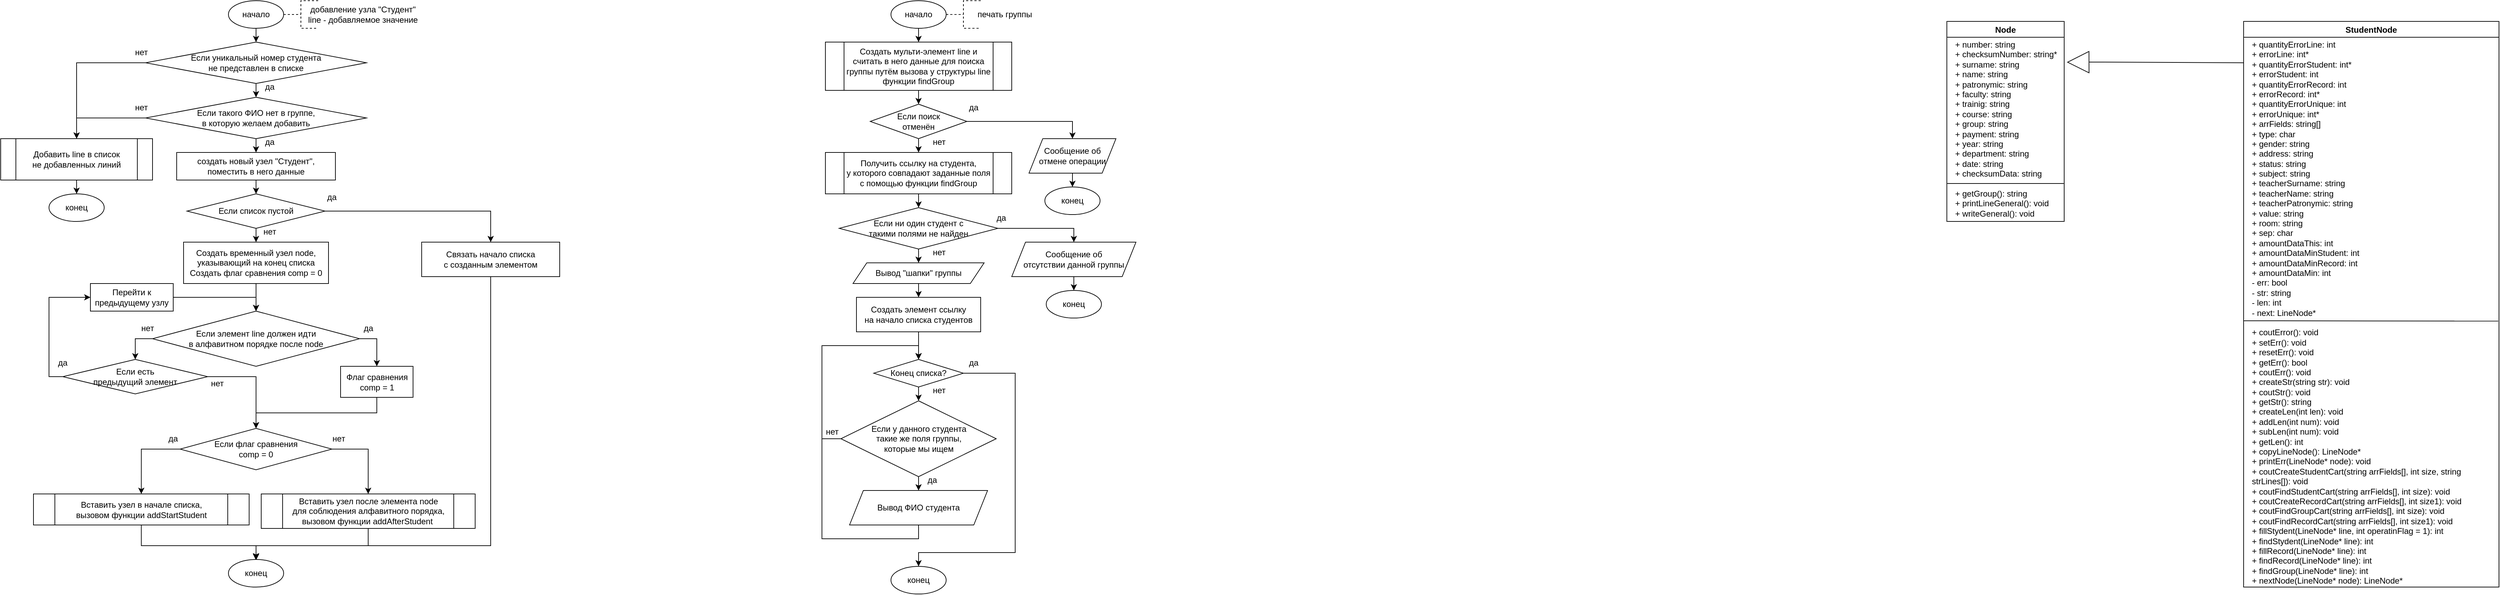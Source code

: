 <mxfile version="20.7.4" type="device"><diagram id="Lm7nN2wDdbGo0v8E4YQQ" name="Страница 1"><mxGraphModel dx="2607" dy="1433" grid="1" gridSize="10" guides="1" tooltips="1" connect="1" arrows="1" fold="1" page="1" pageScale="1" pageWidth="827" pageHeight="1169" math="0" shadow="0"><root><mxCell id="0"/><mxCell id="1" parent="0"/><mxCell id="z3A8PXHbxHYnLgfRb9sS-6" style="edgeStyle=orthogonalEdgeStyle;rounded=0;orthogonalLoop=1;jettySize=auto;html=1;exitX=0.5;exitY=1;exitDx=0;exitDy=0;entryX=0.5;entryY=0;entryDx=0;entryDy=0;" parent="1" source="z3A8PXHbxHYnLgfRb9sS-1" target="z3A8PXHbxHYnLgfRb9sS-5" edge="1"><mxGeometry relative="1" as="geometry"/></mxCell><mxCell id="z3A8PXHbxHYnLgfRb9sS-1" value="начало" style="ellipse;whiteSpace=wrap;html=1;" parent="1" vertex="1"><mxGeometry x="400" y="40" width="80" height="40" as="geometry"/></mxCell><mxCell id="z3A8PXHbxHYnLgfRb9sS-2" value="" style="strokeWidth=1;html=1;shape=mxgraph.flowchart.annotation_2;align=left;labelPosition=right;pointerEvents=1;dashed=1;" parent="1" vertex="1"><mxGeometry x="480" y="40" width="50" height="40" as="geometry"/></mxCell><mxCell id="z3A8PXHbxHYnLgfRb9sS-3" value="добавление узла &quot;Студент&quot;&lt;br&gt;line - добавляемое значение" style="text;html=1;strokeColor=none;fillColor=none;align=center;verticalAlign=middle;whiteSpace=wrap;rounded=0;dashed=1;strokeWidth=1;" parent="1" vertex="1"><mxGeometry x="500" y="40" width="190" height="40" as="geometry"/></mxCell><mxCell id="z3A8PXHbxHYnLgfRb9sS-8" style="edgeStyle=orthogonalEdgeStyle;rounded=0;orthogonalLoop=1;jettySize=auto;html=1;exitX=0.5;exitY=1;exitDx=0;exitDy=0;entryX=0.5;entryY=0;entryDx=0;entryDy=0;" parent="1" source="z3A8PXHbxHYnLgfRb9sS-5" target="z3A8PXHbxHYnLgfRb9sS-7" edge="1"><mxGeometry relative="1" as="geometry"/></mxCell><mxCell id="z3A8PXHbxHYnLgfRb9sS-57" style="edgeStyle=orthogonalEdgeStyle;rounded=0;orthogonalLoop=1;jettySize=auto;html=1;exitX=0;exitY=0.5;exitDx=0;exitDy=0;entryX=0.5;entryY=0;entryDx=0;entryDy=0;" parent="1" source="z3A8PXHbxHYnLgfRb9sS-5" target="z3A8PXHbxHYnLgfRb9sS-54" edge="1"><mxGeometry relative="1" as="geometry"/></mxCell><mxCell id="z3A8PXHbxHYnLgfRb9sS-5" value="Если уникальный номер студента&lt;br&gt;не представлен в списке" style="rhombus;whiteSpace=wrap;html=1;strokeWidth=1;" parent="1" vertex="1"><mxGeometry x="280" y="100" width="320" height="60" as="geometry"/></mxCell><mxCell id="z3A8PXHbxHYnLgfRb9sS-11" style="edgeStyle=orthogonalEdgeStyle;rounded=0;orthogonalLoop=1;jettySize=auto;html=1;exitX=0.5;exitY=1;exitDx=0;exitDy=0;entryX=0.5;entryY=0;entryDx=0;entryDy=0;" parent="1" source="z3A8PXHbxHYnLgfRb9sS-7" target="z3A8PXHbxHYnLgfRb9sS-10" edge="1"><mxGeometry relative="1" as="geometry"/></mxCell><mxCell id="z3A8PXHbxHYnLgfRb9sS-55" style="edgeStyle=orthogonalEdgeStyle;rounded=0;orthogonalLoop=1;jettySize=auto;html=1;exitX=0;exitY=0.5;exitDx=0;exitDy=0;entryX=0.5;entryY=0;entryDx=0;entryDy=0;" parent="1" source="z3A8PXHbxHYnLgfRb9sS-7" target="z3A8PXHbxHYnLgfRb9sS-54" edge="1"><mxGeometry relative="1" as="geometry"/></mxCell><mxCell id="z3A8PXHbxHYnLgfRb9sS-7" value="Если такого ФИО нет в группе,&lt;br&gt;в которую желаем добавить" style="rhombus;whiteSpace=wrap;html=1;strokeWidth=1;" parent="1" vertex="1"><mxGeometry x="280" y="180" width="320" height="60" as="geometry"/></mxCell><mxCell id="z3A8PXHbxHYnLgfRb9sS-9" value="да" style="text;html=1;strokeColor=none;fillColor=none;align=center;verticalAlign=middle;whiteSpace=wrap;rounded=0;strokeWidth=1;" parent="1" vertex="1"><mxGeometry x="430" y="150" width="60" height="30" as="geometry"/></mxCell><mxCell id="z3A8PXHbxHYnLgfRb9sS-14" style="edgeStyle=orthogonalEdgeStyle;rounded=0;orthogonalLoop=1;jettySize=auto;html=1;exitX=0.5;exitY=1;exitDx=0;exitDy=0;entryX=0.5;entryY=0;entryDx=0;entryDy=0;" parent="1" source="z3A8PXHbxHYnLgfRb9sS-10" target="z3A8PXHbxHYnLgfRb9sS-13" edge="1"><mxGeometry relative="1" as="geometry"/></mxCell><mxCell id="z3A8PXHbxHYnLgfRb9sS-10" value="создать новый узел &quot;Студент&quot;,&lt;br&gt;поместить в него данные" style="rounded=0;whiteSpace=wrap;html=1;strokeWidth=1;" parent="1" vertex="1"><mxGeometry x="325" y="260" width="230" height="40" as="geometry"/></mxCell><mxCell id="z3A8PXHbxHYnLgfRb9sS-12" value="да" style="text;html=1;strokeColor=none;fillColor=none;align=center;verticalAlign=middle;whiteSpace=wrap;rounded=0;strokeWidth=1;" parent="1" vertex="1"><mxGeometry x="430" y="230" width="60" height="30" as="geometry"/></mxCell><mxCell id="z3A8PXHbxHYnLgfRb9sS-16" style="edgeStyle=orthogonalEdgeStyle;rounded=0;orthogonalLoop=1;jettySize=auto;html=1;exitX=1;exitY=0.5;exitDx=0;exitDy=0;" parent="1" source="z3A8PXHbxHYnLgfRb9sS-13" target="z3A8PXHbxHYnLgfRb9sS-15" edge="1"><mxGeometry relative="1" as="geometry"/></mxCell><mxCell id="z3A8PXHbxHYnLgfRb9sS-19" style="edgeStyle=orthogonalEdgeStyle;rounded=0;orthogonalLoop=1;jettySize=auto;html=1;exitX=0.5;exitY=1;exitDx=0;exitDy=0;entryX=0.5;entryY=0;entryDx=0;entryDy=0;" parent="1" source="z3A8PXHbxHYnLgfRb9sS-13" target="z3A8PXHbxHYnLgfRb9sS-18" edge="1"><mxGeometry relative="1" as="geometry"/></mxCell><mxCell id="z3A8PXHbxHYnLgfRb9sS-13" value="Если список пустой" style="rhombus;whiteSpace=wrap;html=1;strokeWidth=1;" parent="1" vertex="1"><mxGeometry x="340" y="320" width="200" height="50" as="geometry"/></mxCell><mxCell id="z3A8PXHbxHYnLgfRb9sS-53" style="edgeStyle=orthogonalEdgeStyle;rounded=0;orthogonalLoop=1;jettySize=auto;html=1;exitX=0.5;exitY=1;exitDx=0;exitDy=0;" parent="1" source="z3A8PXHbxHYnLgfRb9sS-15" edge="1"><mxGeometry relative="1" as="geometry"><mxPoint x="440" y="851.143" as="targetPoint"/><Array as="points"><mxPoint x="780" y="440"/><mxPoint x="780" y="830"/><mxPoint x="440" y="830"/></Array></mxGeometry></mxCell><mxCell id="z3A8PXHbxHYnLgfRb9sS-15" value="Связать начало списка&lt;br&gt;с созданным элементом" style="rounded=0;whiteSpace=wrap;html=1;strokeWidth=1;" parent="1" vertex="1"><mxGeometry x="680" y="390" width="200" height="50" as="geometry"/></mxCell><mxCell id="z3A8PXHbxHYnLgfRb9sS-17" value="да" style="text;html=1;strokeColor=none;fillColor=none;align=center;verticalAlign=middle;whiteSpace=wrap;rounded=0;strokeWidth=1;" parent="1" vertex="1"><mxGeometry x="520" y="310" width="60" height="30" as="geometry"/></mxCell><mxCell id="z3A8PXHbxHYnLgfRb9sS-33" style="edgeStyle=orthogonalEdgeStyle;rounded=0;orthogonalLoop=1;jettySize=auto;html=1;exitX=0.5;exitY=1;exitDx=0;exitDy=0;entryX=0.5;entryY=0;entryDx=0;entryDy=0;" parent="1" source="z3A8PXHbxHYnLgfRb9sS-18" target="z3A8PXHbxHYnLgfRb9sS-21" edge="1"><mxGeometry relative="1" as="geometry"/></mxCell><mxCell id="z3A8PXHbxHYnLgfRb9sS-18" value="Создать временный узел node,&lt;br&gt;указывающий на конец списка&lt;br&gt;Создать флаг сравнения comp = 0" style="rounded=0;whiteSpace=wrap;html=1;strokeWidth=1;" parent="1" vertex="1"><mxGeometry x="335" y="390" width="210" height="60" as="geometry"/></mxCell><mxCell id="z3A8PXHbxHYnLgfRb9sS-20" value="нет" style="text;html=1;strokeColor=none;fillColor=none;align=center;verticalAlign=middle;whiteSpace=wrap;rounded=0;strokeWidth=1;" parent="1" vertex="1"><mxGeometry x="430" y="360" width="60" height="30" as="geometry"/></mxCell><mxCell id="z3A8PXHbxHYnLgfRb9sS-25" style="edgeStyle=orthogonalEdgeStyle;rounded=0;orthogonalLoop=1;jettySize=auto;html=1;exitX=1;exitY=0.5;exitDx=0;exitDy=0;entryX=0.5;entryY=0;entryDx=0;entryDy=0;" parent="1" source="z3A8PXHbxHYnLgfRb9sS-21" target="z3A8PXHbxHYnLgfRb9sS-23" edge="1"><mxGeometry relative="1" as="geometry"/></mxCell><mxCell id="z3A8PXHbxHYnLgfRb9sS-35" style="edgeStyle=orthogonalEdgeStyle;rounded=0;orthogonalLoop=1;jettySize=auto;html=1;exitX=0;exitY=0.5;exitDx=0;exitDy=0;entryX=0.5;entryY=0;entryDx=0;entryDy=0;" parent="1" source="z3A8PXHbxHYnLgfRb9sS-21" target="z3A8PXHbxHYnLgfRb9sS-27" edge="1"><mxGeometry relative="1" as="geometry"/></mxCell><mxCell id="z3A8PXHbxHYnLgfRb9sS-21" value="Если элемент line должен идти&lt;br&gt;в алфавитном порядке после node" style="rhombus;whiteSpace=wrap;html=1;strokeWidth=1;" parent="1" vertex="1"><mxGeometry x="290" y="490" width="300" height="80" as="geometry"/></mxCell><mxCell id="z3A8PXHbxHYnLgfRb9sS-38" style="edgeStyle=orthogonalEdgeStyle;rounded=0;orthogonalLoop=1;jettySize=auto;html=1;exitX=0.5;exitY=1;exitDx=0;exitDy=0;entryX=0.5;entryY=0;entryDx=0;entryDy=0;" parent="1" source="z3A8PXHbxHYnLgfRb9sS-23" target="z3A8PXHbxHYnLgfRb9sS-36" edge="1"><mxGeometry relative="1" as="geometry"/></mxCell><mxCell id="z3A8PXHbxHYnLgfRb9sS-23" value="Флаг сравнения comp = 1" style="rounded=0;whiteSpace=wrap;html=1;strokeWidth=1;" parent="1" vertex="1"><mxGeometry x="562.5" y="570" width="105" height="45" as="geometry"/></mxCell><mxCell id="z3A8PXHbxHYnLgfRb9sS-26" value="да" style="text;html=1;strokeColor=none;fillColor=none;align=center;verticalAlign=middle;whiteSpace=wrap;rounded=0;strokeWidth=1;" parent="1" vertex="1"><mxGeometry x="572.5" y="500" width="60" height="30" as="geometry"/></mxCell><mxCell id="z3A8PXHbxHYnLgfRb9sS-37" style="edgeStyle=orthogonalEdgeStyle;rounded=0;orthogonalLoop=1;jettySize=auto;html=1;exitX=1;exitY=0.5;exitDx=0;exitDy=0;entryX=0.5;entryY=0;entryDx=0;entryDy=0;" parent="1" source="z3A8PXHbxHYnLgfRb9sS-27" target="z3A8PXHbxHYnLgfRb9sS-36" edge="1"><mxGeometry relative="1" as="geometry"/></mxCell><mxCell id="z3A8PXHbxHYnLgfRb9sS-44" style="edgeStyle=orthogonalEdgeStyle;rounded=0;orthogonalLoop=1;jettySize=auto;html=1;exitX=0;exitY=0.5;exitDx=0;exitDy=0;entryX=0;entryY=0.5;entryDx=0;entryDy=0;" parent="1" source="z3A8PXHbxHYnLgfRb9sS-27" target="z3A8PXHbxHYnLgfRb9sS-41" edge="1"><mxGeometry relative="1" as="geometry"/></mxCell><mxCell id="z3A8PXHbxHYnLgfRb9sS-27" value="Если есть&lt;br&gt;предыдущий элемент" style="rhombus;whiteSpace=wrap;html=1;strokeWidth=1;" parent="1" vertex="1"><mxGeometry x="160" y="560" width="210" height="50" as="geometry"/></mxCell><mxCell id="z3A8PXHbxHYnLgfRb9sS-29" value="нет" style="text;html=1;strokeColor=none;fillColor=none;align=center;verticalAlign=middle;whiteSpace=wrap;rounded=0;strokeWidth=1;" parent="1" vertex="1"><mxGeometry x="252.5" y="500" width="60" height="30" as="geometry"/></mxCell><mxCell id="z3A8PXHbxHYnLgfRb9sS-48" style="edgeStyle=orthogonalEdgeStyle;rounded=0;orthogonalLoop=1;jettySize=auto;html=1;exitX=1;exitY=0.5;exitDx=0;exitDy=0;entryX=0.5;entryY=0;entryDx=0;entryDy=0;" parent="1" source="z3A8PXHbxHYnLgfRb9sS-36" target="z3A8PXHbxHYnLgfRb9sS-47" edge="1"><mxGeometry relative="1" as="geometry"/></mxCell><mxCell id="z3A8PXHbxHYnLgfRb9sS-49" style="edgeStyle=orthogonalEdgeStyle;rounded=0;orthogonalLoop=1;jettySize=auto;html=1;exitX=0;exitY=0.5;exitDx=0;exitDy=0;entryX=0.5;entryY=0;entryDx=0;entryDy=0;" parent="1" source="z3A8PXHbxHYnLgfRb9sS-36" target="z3A8PXHbxHYnLgfRb9sS-46" edge="1"><mxGeometry relative="1" as="geometry"/></mxCell><mxCell id="z3A8PXHbxHYnLgfRb9sS-36" value="Если флаг сравнения&lt;br&gt;comp = 0" style="rhombus;whiteSpace=wrap;html=1;strokeWidth=1;" parent="1" vertex="1"><mxGeometry x="330" y="660" width="220" height="60" as="geometry"/></mxCell><mxCell id="z3A8PXHbxHYnLgfRb9sS-39" value="нет" style="text;html=1;strokeColor=none;fillColor=none;align=center;verticalAlign=middle;whiteSpace=wrap;rounded=0;strokeWidth=1;" parent="1" vertex="1"><mxGeometry x="354" y="580" width="60" height="30" as="geometry"/></mxCell><mxCell id="z3A8PXHbxHYnLgfRb9sS-40" value="да" style="text;html=1;strokeColor=none;fillColor=none;align=center;verticalAlign=middle;whiteSpace=wrap;rounded=0;strokeWidth=1;" parent="1" vertex="1"><mxGeometry x="130" y="550" width="60" height="30" as="geometry"/></mxCell><mxCell id="z3A8PXHbxHYnLgfRb9sS-43" style="edgeStyle=orthogonalEdgeStyle;rounded=0;orthogonalLoop=1;jettySize=auto;html=1;exitX=1;exitY=0.5;exitDx=0;exitDy=0;entryX=0.5;entryY=0;entryDx=0;entryDy=0;" parent="1" source="z3A8PXHbxHYnLgfRb9sS-41" target="z3A8PXHbxHYnLgfRb9sS-21" edge="1"><mxGeometry relative="1" as="geometry"/></mxCell><mxCell id="z3A8PXHbxHYnLgfRb9sS-41" value="Перейти к&lt;br&gt;предыдущему узлу" style="rounded=0;whiteSpace=wrap;html=1;strokeWidth=1;" parent="1" vertex="1"><mxGeometry x="200" y="450" width="120" height="40" as="geometry"/></mxCell><mxCell id="z3A8PXHbxHYnLgfRb9sS-51" style="edgeStyle=orthogonalEdgeStyle;rounded=0;orthogonalLoop=1;jettySize=auto;html=1;exitX=0.5;exitY=1;exitDx=0;exitDy=0;entryX=0.5;entryY=0;entryDx=0;entryDy=0;" parent="1" source="z3A8PXHbxHYnLgfRb9sS-46" target="z3A8PXHbxHYnLgfRb9sS-50" edge="1"><mxGeometry relative="1" as="geometry"><Array as="points"><mxPoint x="274" y="830"/><mxPoint x="440" y="830"/></Array></mxGeometry></mxCell><mxCell id="z3A8PXHbxHYnLgfRb9sS-46" value="Вставить узел в начале списка,&lt;br&gt;вызовом функции&amp;nbsp;addStartStudent" style="shape=process;whiteSpace=wrap;html=1;backgroundOutline=1;strokeWidth=1;" parent="1" vertex="1"><mxGeometry x="117.5" y="755" width="312.5" height="45" as="geometry"/></mxCell><mxCell id="z3A8PXHbxHYnLgfRb9sS-52" style="edgeStyle=orthogonalEdgeStyle;rounded=0;orthogonalLoop=1;jettySize=auto;html=1;exitX=0.5;exitY=1;exitDx=0;exitDy=0;" parent="1" source="z3A8PXHbxHYnLgfRb9sS-47" edge="1"><mxGeometry relative="1" as="geometry"><mxPoint x="440" y="850" as="targetPoint"/><Array as="points"><mxPoint x="602" y="830"/><mxPoint x="440" y="830"/></Array></mxGeometry></mxCell><mxCell id="z3A8PXHbxHYnLgfRb9sS-47" value="Вставить узел после элемента node&lt;br&gt;для соблюдения алфавитного порядка,&lt;br&gt;вызовом функции&amp;nbsp;addAfterStudent&amp;nbsp;" style="shape=process;whiteSpace=wrap;html=1;backgroundOutline=1;strokeWidth=1;" parent="1" vertex="1"><mxGeometry x="447.5" y="755" width="310" height="50" as="geometry"/></mxCell><mxCell id="z3A8PXHbxHYnLgfRb9sS-50" value="конец" style="ellipse;whiteSpace=wrap;html=1;strokeWidth=1;" parent="1" vertex="1"><mxGeometry x="400" y="850" width="80" height="40" as="geometry"/></mxCell><mxCell id="z3A8PXHbxHYnLgfRb9sS-59" style="edgeStyle=orthogonalEdgeStyle;rounded=0;orthogonalLoop=1;jettySize=auto;html=1;exitX=0.5;exitY=1;exitDx=0;exitDy=0;entryX=0.5;entryY=0;entryDx=0;entryDy=0;" parent="1" source="z3A8PXHbxHYnLgfRb9sS-54" target="z3A8PXHbxHYnLgfRb9sS-58" edge="1"><mxGeometry relative="1" as="geometry"/></mxCell><mxCell id="z3A8PXHbxHYnLgfRb9sS-54" value="Добавить line в список&lt;br&gt;не добавленных линий" style="shape=process;whiteSpace=wrap;html=1;backgroundOutline=1;strokeWidth=1;" parent="1" vertex="1"><mxGeometry x="70" y="240" width="220" height="60" as="geometry"/></mxCell><mxCell id="z3A8PXHbxHYnLgfRb9sS-58" value="конец" style="ellipse;whiteSpace=wrap;html=1;" parent="1" vertex="1"><mxGeometry x="140" y="320" width="80" height="40" as="geometry"/></mxCell><mxCell id="z3A8PXHbxHYnLgfRb9sS-60" value="нет" style="text;html=1;strokeColor=none;fillColor=none;align=center;verticalAlign=middle;whiteSpace=wrap;rounded=0;strokeWidth=1;" parent="1" vertex="1"><mxGeometry x="243.75" y="100" width="60" height="30" as="geometry"/></mxCell><mxCell id="z3A8PXHbxHYnLgfRb9sS-61" value="нет" style="text;html=1;strokeColor=none;fillColor=none;align=center;verticalAlign=middle;whiteSpace=wrap;rounded=0;strokeWidth=1;" parent="1" vertex="1"><mxGeometry x="243.75" y="180" width="60" height="30" as="geometry"/></mxCell><mxCell id="z3A8PXHbxHYnLgfRb9sS-62" value="да" style="text;html=1;strokeColor=none;fillColor=none;align=center;verticalAlign=middle;whiteSpace=wrap;rounded=0;strokeWidth=1;" parent="1" vertex="1"><mxGeometry x="290" y="660" width="60" height="30" as="geometry"/></mxCell><mxCell id="z3A8PXHbxHYnLgfRb9sS-63" value="нет" style="text;html=1;strokeColor=none;fillColor=none;align=center;verticalAlign=middle;whiteSpace=wrap;rounded=0;strokeWidth=1;" parent="1" vertex="1"><mxGeometry x="530" y="660" width="60" height="30" as="geometry"/></mxCell><mxCell id="z3A8PXHbxHYnLgfRb9sS-69" style="edgeStyle=orthogonalEdgeStyle;rounded=0;orthogonalLoop=1;jettySize=auto;html=1;exitX=0.5;exitY=1;exitDx=0;exitDy=0;entryX=0.5;entryY=0;entryDx=0;entryDy=0;" parent="1" source="z3A8PXHbxHYnLgfRb9sS-65" target="z3A8PXHbxHYnLgfRb9sS-68" edge="1"><mxGeometry relative="1" as="geometry"/></mxCell><mxCell id="z3A8PXHbxHYnLgfRb9sS-65" value="начало" style="ellipse;whiteSpace=wrap;html=1;" parent="1" vertex="1"><mxGeometry x="1360" y="40" width="80" height="40" as="geometry"/></mxCell><mxCell id="z3A8PXHbxHYnLgfRb9sS-66" value="" style="strokeWidth=1;html=1;shape=mxgraph.flowchart.annotation_2;align=left;labelPosition=right;pointerEvents=1;dashed=1;" parent="1" vertex="1"><mxGeometry x="1440" y="40" width="50" height="40" as="geometry"/></mxCell><mxCell id="z3A8PXHbxHYnLgfRb9sS-67" value="печать группы" style="text;html=1;strokeColor=none;fillColor=none;align=center;verticalAlign=middle;whiteSpace=wrap;rounded=0;dashed=1;strokeWidth=1;" parent="1" vertex="1"><mxGeometry x="1460" y="45" width="130" height="30" as="geometry"/></mxCell><mxCell id="z3A8PXHbxHYnLgfRb9sS-71" style="edgeStyle=orthogonalEdgeStyle;rounded=0;orthogonalLoop=1;jettySize=auto;html=1;exitX=0.5;exitY=1;exitDx=0;exitDy=0;entryX=0.5;entryY=0;entryDx=0;entryDy=0;" parent="1" source="z3A8PXHbxHYnLgfRb9sS-68" target="z3A8PXHbxHYnLgfRb9sS-70" edge="1"><mxGeometry relative="1" as="geometry"/></mxCell><mxCell id="z3A8PXHbxHYnLgfRb9sS-68" value="Создать мульти-элемент line и&lt;br&gt;считать в него данные для поиска&lt;br&gt;группы путём вызова&amp;nbsp;у структуры line&lt;br&gt;функции findGroup" style="shape=process;whiteSpace=wrap;html=1;backgroundOutline=1;strokeWidth=1;" parent="1" vertex="1"><mxGeometry x="1265" y="100" width="270" height="70" as="geometry"/></mxCell><mxCell id="z3A8PXHbxHYnLgfRb9sS-76" style="edgeStyle=orthogonalEdgeStyle;rounded=0;orthogonalLoop=1;jettySize=auto;html=1;exitX=0.5;exitY=1;exitDx=0;exitDy=0;entryX=0.5;entryY=0;entryDx=0;entryDy=0;" parent="1" source="z3A8PXHbxHYnLgfRb9sS-70" target="z3A8PXHbxHYnLgfRb9sS-75" edge="1"><mxGeometry relative="1" as="geometry"/></mxCell><mxCell id="z3A8PXHbxHYnLgfRb9sS-84" style="edgeStyle=orthogonalEdgeStyle;rounded=0;orthogonalLoop=1;jettySize=auto;html=1;exitX=1;exitY=0.5;exitDx=0;exitDy=0;entryX=0.5;entryY=0;entryDx=0;entryDy=0;" parent="1" source="z3A8PXHbxHYnLgfRb9sS-70" target="z3A8PXHbxHYnLgfRb9sS-81" edge="1"><mxGeometry relative="1" as="geometry"/></mxCell><mxCell id="z3A8PXHbxHYnLgfRb9sS-70" value="Если поиск&lt;br&gt;отменён" style="rhombus;whiteSpace=wrap;html=1;strokeWidth=1;" parent="1" vertex="1"><mxGeometry x="1330" y="190" width="140" height="50" as="geometry"/></mxCell><mxCell id="z3A8PXHbxHYnLgfRb9sS-72" value="конец" style="ellipse;whiteSpace=wrap;html=1;strokeWidth=1;" parent="1" vertex="1"><mxGeometry x="1583" y="310" width="80" height="40" as="geometry"/></mxCell><mxCell id="z3A8PXHbxHYnLgfRb9sS-74" value="да" style="text;html=1;strokeColor=none;fillColor=none;align=center;verticalAlign=middle;whiteSpace=wrap;rounded=0;strokeWidth=1;" parent="1" vertex="1"><mxGeometry x="1450" y="180" width="60" height="30" as="geometry"/></mxCell><mxCell id="z3A8PXHbxHYnLgfRb9sS-78" style="edgeStyle=orthogonalEdgeStyle;rounded=0;orthogonalLoop=1;jettySize=auto;html=1;exitX=0.5;exitY=1;exitDx=0;exitDy=0;entryX=0.5;entryY=0;entryDx=0;entryDy=0;" parent="1" source="z3A8PXHbxHYnLgfRb9sS-75" target="z3A8PXHbxHYnLgfRb9sS-77" edge="1"><mxGeometry relative="1" as="geometry"/></mxCell><mxCell id="z3A8PXHbxHYnLgfRb9sS-75" value="Получить ссылку на студента,&lt;br&gt;у которого совпадают заданные поля&lt;br&gt;с помощью функции findGroup" style="shape=process;whiteSpace=wrap;html=1;backgroundOutline=1;strokeWidth=1;" parent="1" vertex="1"><mxGeometry x="1265" y="260" width="270" height="60" as="geometry"/></mxCell><mxCell id="z3A8PXHbxHYnLgfRb9sS-88" style="edgeStyle=orthogonalEdgeStyle;rounded=0;orthogonalLoop=1;jettySize=auto;html=1;exitX=0.5;exitY=1;exitDx=0;exitDy=0;entryX=0.5;entryY=0;entryDx=0;entryDy=0;" parent="1" source="z3A8PXHbxHYnLgfRb9sS-77" target="z3A8PXHbxHYnLgfRb9sS-87" edge="1"><mxGeometry relative="1" as="geometry"/></mxCell><mxCell id="z3A8PXHbxHYnLgfRb9sS-109" style="edgeStyle=orthogonalEdgeStyle;rounded=0;orthogonalLoop=1;jettySize=auto;html=1;exitX=1;exitY=0.5;exitDx=0;exitDy=0;entryX=0.5;entryY=0;entryDx=0;entryDy=0;" parent="1" source="z3A8PXHbxHYnLgfRb9sS-77" target="z3A8PXHbxHYnLgfRb9sS-108" edge="1"><mxGeometry relative="1" as="geometry"/></mxCell><mxCell id="z3A8PXHbxHYnLgfRb9sS-77" value="Если ни один студент с&lt;br&gt;такими полями не найден" style="rhombus;whiteSpace=wrap;html=1;strokeWidth=1;" parent="1" vertex="1"><mxGeometry x="1285" y="340" width="230" height="60" as="geometry"/></mxCell><mxCell id="z3A8PXHbxHYnLgfRb9sS-79" value="нет" style="text;html=1;strokeColor=none;fillColor=none;align=center;verticalAlign=middle;whiteSpace=wrap;rounded=0;strokeWidth=1;" parent="1" vertex="1"><mxGeometry x="1400" y="230" width="60" height="30" as="geometry"/></mxCell><mxCell id="z3A8PXHbxHYnLgfRb9sS-82" style="edgeStyle=orthogonalEdgeStyle;rounded=0;orthogonalLoop=1;jettySize=auto;html=1;exitX=0.5;exitY=1;exitDx=0;exitDy=0;entryX=0.5;entryY=0;entryDx=0;entryDy=0;" parent="1" source="z3A8PXHbxHYnLgfRb9sS-81" target="z3A8PXHbxHYnLgfRb9sS-72" edge="1"><mxGeometry relative="1" as="geometry"/></mxCell><mxCell id="z3A8PXHbxHYnLgfRb9sS-81" value="Сообщение об&lt;br&gt;отмене операции" style="shape=parallelogram;perimeter=parallelogramPerimeter;whiteSpace=wrap;html=1;fixedSize=1;strokeWidth=1;" parent="1" vertex="1"><mxGeometry x="1560" y="240" width="126" height="50" as="geometry"/></mxCell><mxCell id="z3A8PXHbxHYnLgfRb9sS-85" value="да" style="text;html=1;strokeColor=none;fillColor=none;align=center;verticalAlign=middle;whiteSpace=wrap;rounded=0;strokeWidth=1;" parent="1" vertex="1"><mxGeometry x="1490" y="340" width="60" height="30" as="geometry"/></mxCell><mxCell id="z3A8PXHbxHYnLgfRb9sS-90" style="edgeStyle=orthogonalEdgeStyle;rounded=0;orthogonalLoop=1;jettySize=auto;html=1;exitX=0.5;exitY=1;exitDx=0;exitDy=0;entryX=0.5;entryY=0;entryDx=0;entryDy=0;" parent="1" source="z3A8PXHbxHYnLgfRb9sS-87" target="z3A8PXHbxHYnLgfRb9sS-89" edge="1"><mxGeometry relative="1" as="geometry"/></mxCell><mxCell id="z3A8PXHbxHYnLgfRb9sS-87" value="Вывод &quot;шапки&quot; группы" style="shape=parallelogram;perimeter=parallelogramPerimeter;whiteSpace=wrap;html=1;fixedSize=1;strokeWidth=1;" parent="1" vertex="1"><mxGeometry x="1305" y="420" width="190" height="30" as="geometry"/></mxCell><mxCell id="z3A8PXHbxHYnLgfRb9sS-93" style="edgeStyle=orthogonalEdgeStyle;rounded=0;orthogonalLoop=1;jettySize=auto;html=1;exitX=0.5;exitY=1;exitDx=0;exitDy=0;entryX=0.5;entryY=0;entryDx=0;entryDy=0;" parent="1" source="z3A8PXHbxHYnLgfRb9sS-89" target="z3A8PXHbxHYnLgfRb9sS-92" edge="1"><mxGeometry relative="1" as="geometry"/></mxCell><mxCell id="z3A8PXHbxHYnLgfRb9sS-89" value="Создать элемент ссылку&lt;br&gt;на начало списка студентов" style="rounded=0;whiteSpace=wrap;html=1;strokeWidth=1;" parent="1" vertex="1"><mxGeometry x="1310" y="470" width="180" height="50" as="geometry"/></mxCell><mxCell id="z3A8PXHbxHYnLgfRb9sS-91" value="нет" style="text;html=1;strokeColor=none;fillColor=none;align=center;verticalAlign=middle;whiteSpace=wrap;rounded=0;strokeWidth=1;" parent="1" vertex="1"><mxGeometry x="1400" y="390" width="60" height="30" as="geometry"/></mxCell><mxCell id="z3A8PXHbxHYnLgfRb9sS-95" style="edgeStyle=orthogonalEdgeStyle;rounded=0;orthogonalLoop=1;jettySize=auto;html=1;exitX=0.5;exitY=1;exitDx=0;exitDy=0;entryX=0.5;entryY=0;entryDx=0;entryDy=0;" parent="1" source="z3A8PXHbxHYnLgfRb9sS-92" target="z3A8PXHbxHYnLgfRb9sS-94" edge="1"><mxGeometry relative="1" as="geometry"/></mxCell><mxCell id="z3A8PXHbxHYnLgfRb9sS-104" style="edgeStyle=orthogonalEdgeStyle;rounded=0;orthogonalLoop=1;jettySize=auto;html=1;exitX=1;exitY=0.5;exitDx=0;exitDy=0;entryX=0.5;entryY=0;entryDx=0;entryDy=0;" parent="1" source="z3A8PXHbxHYnLgfRb9sS-92" target="z3A8PXHbxHYnLgfRb9sS-103" edge="1"><mxGeometry relative="1" as="geometry"><Array as="points"><mxPoint x="1540" y="580"/><mxPoint x="1540" y="840"/><mxPoint x="1400" y="840"/></Array></mxGeometry></mxCell><mxCell id="z3A8PXHbxHYnLgfRb9sS-92" value="Конец списка?" style="rhombus;whiteSpace=wrap;html=1;strokeWidth=1;" parent="1" vertex="1"><mxGeometry x="1335" y="560" width="130" height="40" as="geometry"/></mxCell><mxCell id="z3A8PXHbxHYnLgfRb9sS-98" style="edgeStyle=orthogonalEdgeStyle;rounded=0;orthogonalLoop=1;jettySize=auto;html=1;exitX=0.5;exitY=1;exitDx=0;exitDy=0;entryX=0.5;entryY=0;entryDx=0;entryDy=0;" parent="1" source="z3A8PXHbxHYnLgfRb9sS-94" target="z3A8PXHbxHYnLgfRb9sS-97" edge="1"><mxGeometry relative="1" as="geometry"/></mxCell><mxCell id="z3A8PXHbxHYnLgfRb9sS-101" style="edgeStyle=orthogonalEdgeStyle;rounded=0;orthogonalLoop=1;jettySize=auto;html=1;exitX=0;exitY=0.5;exitDx=0;exitDy=0;entryX=0.5;entryY=0;entryDx=0;entryDy=0;" parent="1" source="z3A8PXHbxHYnLgfRb9sS-94" target="z3A8PXHbxHYnLgfRb9sS-92" edge="1"><mxGeometry relative="1" as="geometry"><Array as="points"><mxPoint x="1260" y="675"/><mxPoint x="1260" y="540"/><mxPoint x="1400" y="540"/></Array></mxGeometry></mxCell><mxCell id="z3A8PXHbxHYnLgfRb9sS-94" value="Если у данного студента&lt;br&gt;такие же поля группы,&lt;br&gt;которые мы ищем" style="rhombus;whiteSpace=wrap;html=1;strokeWidth=1;" parent="1" vertex="1"><mxGeometry x="1287.5" y="620" width="225" height="110" as="geometry"/></mxCell><mxCell id="z3A8PXHbxHYnLgfRb9sS-96" value="нет" style="text;html=1;strokeColor=none;fillColor=none;align=center;verticalAlign=middle;whiteSpace=wrap;rounded=0;strokeWidth=1;" parent="1" vertex="1"><mxGeometry x="1400" y="590" width="60" height="30" as="geometry"/></mxCell><mxCell id="z3A8PXHbxHYnLgfRb9sS-100" style="edgeStyle=orthogonalEdgeStyle;rounded=0;orthogonalLoop=1;jettySize=auto;html=1;exitX=0.5;exitY=1;exitDx=0;exitDy=0;entryX=0.5;entryY=0;entryDx=0;entryDy=0;" parent="1" source="z3A8PXHbxHYnLgfRb9sS-97" target="z3A8PXHbxHYnLgfRb9sS-92" edge="1"><mxGeometry relative="1" as="geometry"><Array as="points"><mxPoint x="1400" y="820"/><mxPoint x="1260" y="820"/><mxPoint x="1260" y="540"/><mxPoint x="1400" y="540"/></Array></mxGeometry></mxCell><mxCell id="z3A8PXHbxHYnLgfRb9sS-97" value="Вывод ФИО студента" style="shape=parallelogram;perimeter=parallelogramPerimeter;whiteSpace=wrap;html=1;fixedSize=1;strokeWidth=1;" parent="1" vertex="1"><mxGeometry x="1300" y="750" width="200" height="50" as="geometry"/></mxCell><mxCell id="z3A8PXHbxHYnLgfRb9sS-99" value="да" style="text;html=1;strokeColor=none;fillColor=none;align=center;verticalAlign=middle;whiteSpace=wrap;rounded=0;strokeWidth=1;" parent="1" vertex="1"><mxGeometry x="1390" y="720" width="60" height="30" as="geometry"/></mxCell><mxCell id="z3A8PXHbxHYnLgfRb9sS-102" value="нет" style="text;html=1;strokeColor=none;fillColor=none;align=center;verticalAlign=middle;whiteSpace=wrap;rounded=0;strokeWidth=1;" parent="1" vertex="1"><mxGeometry x="1245" y="650" width="60" height="30" as="geometry"/></mxCell><mxCell id="z3A8PXHbxHYnLgfRb9sS-103" value="конец" style="ellipse;whiteSpace=wrap;html=1;strokeWidth=1;" parent="1" vertex="1"><mxGeometry x="1360" y="860" width="80" height="40" as="geometry"/></mxCell><mxCell id="z3A8PXHbxHYnLgfRb9sS-106" value="конец" style="ellipse;whiteSpace=wrap;html=1;strokeWidth=1;" parent="1" vertex="1"><mxGeometry x="1585" y="460" width="80" height="40" as="geometry"/></mxCell><mxCell id="z3A8PXHbxHYnLgfRb9sS-107" style="edgeStyle=orthogonalEdgeStyle;rounded=0;orthogonalLoop=1;jettySize=auto;html=1;exitX=0.5;exitY=1;exitDx=0;exitDy=0;entryX=0.5;entryY=0;entryDx=0;entryDy=0;" parent="1" source="z3A8PXHbxHYnLgfRb9sS-108" target="z3A8PXHbxHYnLgfRb9sS-106" edge="1"><mxGeometry relative="1" as="geometry"/></mxCell><mxCell id="z3A8PXHbxHYnLgfRb9sS-108" value="Сообщение об&lt;br&gt;отсутствии данной группы" style="shape=parallelogram;perimeter=parallelogramPerimeter;whiteSpace=wrap;html=1;fixedSize=1;strokeWidth=1;" parent="1" vertex="1"><mxGeometry x="1535" y="390" width="180" height="50" as="geometry"/></mxCell><mxCell id="z3A8PXHbxHYnLgfRb9sS-110" value="Node" style="swimlane;strokeWidth=1;" parent="1" vertex="1"><mxGeometry x="2890" y="70" width="170" height="290" as="geometry"/></mxCell><mxCell id="z3A8PXHbxHYnLgfRb9sS-119" value="+ number: string&lt;br&gt;+ checksumNumber: string*&lt;br&gt;+ surname: string&lt;br&gt;+ name: string&lt;br&gt;+ patronymic: string&lt;br&gt;+ faculty: string&lt;br&gt;+ trainig: string&lt;br&gt;+ course: string&lt;br&gt;+ group: string&lt;br&gt;+ payment: string&lt;br&gt;+ year: string&lt;br&gt;+ department: string&lt;br&gt;+ date: string&lt;br&gt;+ checksumData: string&lt;br&gt;&lt;br&gt;+&amp;nbsp;getGroup(): string&lt;br&gt;+&amp;nbsp;printLineGeneral(): void&lt;br&gt;+&amp;nbsp;writeGeneral(): void" style="text;html=1;strokeColor=none;fillColor=none;align=left;verticalAlign=top;whiteSpace=wrap;rounded=0;strokeWidth=1;" parent="z3A8PXHbxHYnLgfRb9sS-110" vertex="1"><mxGeometry x="10" y="20" width="160" height="270" as="geometry"/></mxCell><mxCell id="z3A8PXHbxHYnLgfRb9sS-120" value="" style="endArrow=none;html=1;rounded=0;" parent="1" edge="1"><mxGeometry width="50" height="50" relative="1" as="geometry"><mxPoint x="2890" y="305" as="sourcePoint"/><mxPoint x="3060" y="305" as="targetPoint"/></mxGeometry></mxCell><mxCell id="z3A8PXHbxHYnLgfRb9sS-121" value="StudentNode" style="swimlane;strokeWidth=1;" parent="1" vertex="1"><mxGeometry x="3320" y="70" width="370" height="820" as="geometry"/></mxCell><mxCell id="z3A8PXHbxHYnLgfRb9sS-122" value="&lt;div&gt;+ quantityErrorLine: int&lt;/div&gt;&lt;div&gt;+ errorLine: int*&lt;/div&gt;&lt;div&gt;+ quantityErrorStudent: int*&lt;/div&gt;&lt;div&gt;+ errorStudent: int&lt;/div&gt;&lt;div&gt;+ quantityErrorRecord: int&lt;/div&gt;&lt;div&gt;+ errorRecord: int*&lt;/div&gt;&lt;div&gt;+ quantityErrorUnique: int&lt;/div&gt;&lt;div&gt;+ errorUnique: int*&lt;/div&gt;&lt;div&gt;+ arrFields: string[]&lt;/div&gt;&lt;div&gt;+ type: char&lt;/div&gt;&lt;div&gt;+ gender: string&lt;/div&gt;&lt;div&gt;+ address: string&lt;/div&gt;&lt;div&gt;+ status: string&lt;/div&gt;&lt;div&gt;+ subject: string&lt;/div&gt;&lt;div&gt;+ teacherSurname: string&lt;/div&gt;&lt;div&gt;+ teacherName: string&lt;/div&gt;&lt;div&gt;+ teacherPatronymic: string&lt;/div&gt;&lt;div&gt;+ value: string&lt;/div&gt;&lt;div&gt;+ room: string&lt;/div&gt;&lt;div&gt;+ sep: char&lt;/div&gt;&lt;div&gt;+ amountDataThis: int&lt;/div&gt;&lt;div&gt;+ amountDataMinStudent: int&lt;/div&gt;&lt;div&gt;+ amountDataMinRecord: int&lt;/div&gt;&lt;div&gt;+ amountDataMin: int&lt;/div&gt;&lt;div&gt;- err: bool&lt;/div&gt;&lt;div&gt;- str: string&lt;/div&gt;&lt;div&gt;- len: int&lt;/div&gt;&lt;div&gt;- next: LineNode*&lt;/div&gt;&lt;div&gt;&lt;br&gt;&lt;/div&gt;&lt;div&gt;+ coutError(): void&lt;/div&gt;&lt;div&gt;+ setErr(): void&lt;/div&gt;&lt;div&gt;+ resetErr(): void&lt;/div&gt;&lt;div&gt;+ getErr(): bool&lt;/div&gt;&lt;div&gt;+ coutErr(): void&lt;/div&gt;&lt;div&gt;+ createStr(string str): void&lt;/div&gt;&lt;div&gt;+ coutStr(): void&lt;/div&gt;&lt;div&gt;+ getStr(): string&lt;/div&gt;&lt;div&gt;+ createLen(int len): void&lt;/div&gt;&lt;div&gt;+ addLen(int num): void&lt;/div&gt;&lt;div&gt;+ subLen(int num): void&lt;/div&gt;&lt;div&gt;+ getLen(): int&lt;/div&gt;&lt;div&gt;+ copyLineNode(): LineNode*&lt;/div&gt;&lt;div&gt;+ printErr(LineNode* node): void&lt;/div&gt;&lt;div&gt;+ coutCreateStudentCart(string arrFields[], int size, string strLines[]): void&lt;/div&gt;&lt;div&gt;+ coutFindStudentCart(string arrFields[], int size): void&lt;/div&gt;&lt;div&gt;+ coutCreateRecordCart(string arrFields[], int size1): void&lt;/div&gt;&lt;div&gt;+ coutFindGroupCart(string arrFields[], int size): void&lt;/div&gt;&lt;div&gt;+ coutFindRecordCart(string arrFields[], int size1): void&lt;/div&gt;&lt;div&gt;+ fillStydent(LineNode* line, int operatinFlag = 1): int&lt;/div&gt;&lt;div&gt;+ findStydent(LineNode* line): int&lt;/div&gt;&lt;div&gt;+ fillRecord(LineNode* line): int&lt;/div&gt;&lt;div&gt;+ findRecord(LineNode* line): int&lt;/div&gt;&lt;div&gt;+ findGroup(LineNode* line): int&lt;/div&gt;&lt;div&gt;+ nextNode(LineNode* node): LineNode*&lt;/div&gt;" style="text;html=1;strokeColor=none;fillColor=none;align=left;verticalAlign=top;whiteSpace=wrap;rounded=0;strokeWidth=1;" parent="z3A8PXHbxHYnLgfRb9sS-121" vertex="1"><mxGeometry x="10" y="20" width="360" height="800" as="geometry"/></mxCell><mxCell id="z3A8PXHbxHYnLgfRb9sS-124" value="" style="endArrow=none;html=1;rounded=0;entryX=0.997;entryY=0.518;entryDx=0;entryDy=0;entryPerimeter=0;" parent="1" target="z3A8PXHbxHYnLgfRb9sS-122" edge="1"><mxGeometry width="50" height="50" relative="1" as="geometry"><mxPoint x="3320" y="504" as="sourcePoint"/><mxPoint x="3270" y="470" as="targetPoint"/></mxGeometry></mxCell><mxCell id="z3A8PXHbxHYnLgfRb9sS-125" value="" style="endArrow=block;html=1;rounded=0;entryX=1.024;entryY=0.145;entryDx=0;entryDy=0;entryPerimeter=0;startArrow=none;startFill=0;endFill=0;targetPerimeterSpacing=0;endSize=30;" parent="1" target="z3A8PXHbxHYnLgfRb9sS-119" edge="1"><mxGeometry width="50" height="50" relative="1" as="geometry"><mxPoint x="3320" y="130" as="sourcePoint"/><mxPoint x="3430" y="210" as="targetPoint"/><Array as="points"><mxPoint x="3110" y="129"/></Array></mxGeometry></mxCell><mxCell id="TH1RhqTUIVIumbZdo9RX-2" value="да" style="text;html=1;strokeColor=none;fillColor=none;align=center;verticalAlign=middle;whiteSpace=wrap;rounded=0;strokeWidth=1;" vertex="1" parent="1"><mxGeometry x="1450" y="550" width="60" height="30" as="geometry"/></mxCell></root></mxGraphModel></diagram></mxfile>